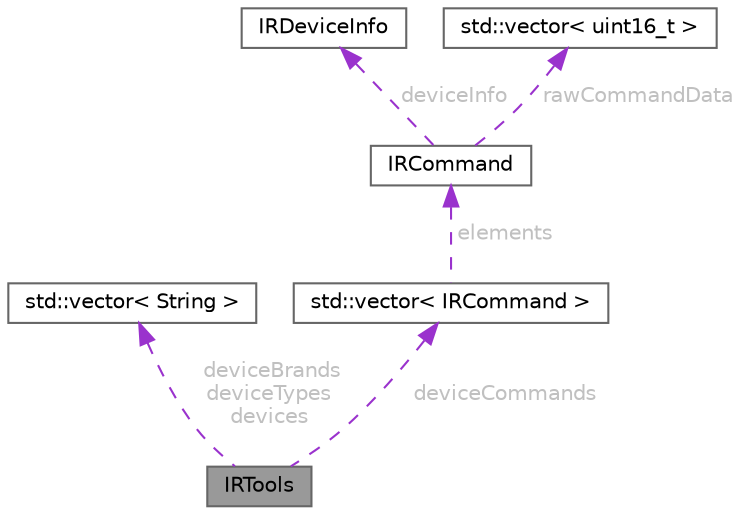 digraph "IRTools"
{
 // LATEX_PDF_SIZE
  bgcolor="transparent";
  edge [fontname=Helvetica,fontsize=10,labelfontname=Helvetica,labelfontsize=10];
  node [fontname=Helvetica,fontsize=10,shape=box,height=0.2,width=0.4];
  Node1 [id="Node000001",label="IRTools",height=0.2,width=0.4,color="gray40", fillcolor="grey60", style="filled", fontcolor="black",tooltip=" "];
  Node2 -> Node1 [id="edge1_Node000001_Node000002",dir="back",color="darkorchid3",style="dashed",tooltip=" ",label=" deviceBrands\ndeviceTypes\ndevices",fontcolor="grey" ];
  Node2 [id="Node000002",label="std::vector\< String \>",height=0.2,width=0.4,color="gray40", fillcolor="white", style="filled",tooltip=" "];
  Node3 -> Node1 [id="edge2_Node000001_Node000003",dir="back",color="darkorchid3",style="dashed",tooltip=" ",label=" deviceCommands",fontcolor="grey" ];
  Node3 [id="Node000003",label="std::vector\< IRCommand \>",height=0.2,width=0.4,color="gray40", fillcolor="white", style="filled",tooltip=" "];
  Node4 -> Node3 [id="edge3_Node000003_Node000004",dir="back",color="darkorchid3",style="dashed",tooltip=" ",label=" elements",fontcolor="grey" ];
  Node4 [id="Node000004",label="IRCommand",height=0.2,width=0.4,color="gray40", fillcolor="white", style="filled",URL="$structIRCommand.html",tooltip="Struct to store IR command information."];
  Node5 -> Node4 [id="edge4_Node000004_Node000005",dir="back",color="darkorchid3",style="dashed",tooltip=" ",label=" deviceInfo",fontcolor="grey" ];
  Node5 [id="Node000005",label="IRDeviceInfo",height=0.2,width=0.4,color="gray40", fillcolor="white", style="filled",URL="$structIRDeviceInfo.html",tooltip="Struct to store IR device information."];
  Node6 -> Node4 [id="edge5_Node000004_Node000006",dir="back",color="darkorchid3",style="dashed",tooltip=" ",label=" rawCommandData",fontcolor="grey" ];
  Node6 [id="Node000006",label="std::vector\< uint16_t \>",height=0.2,width=0.4,color="gray40", fillcolor="white", style="filled",tooltip=" "];
}
